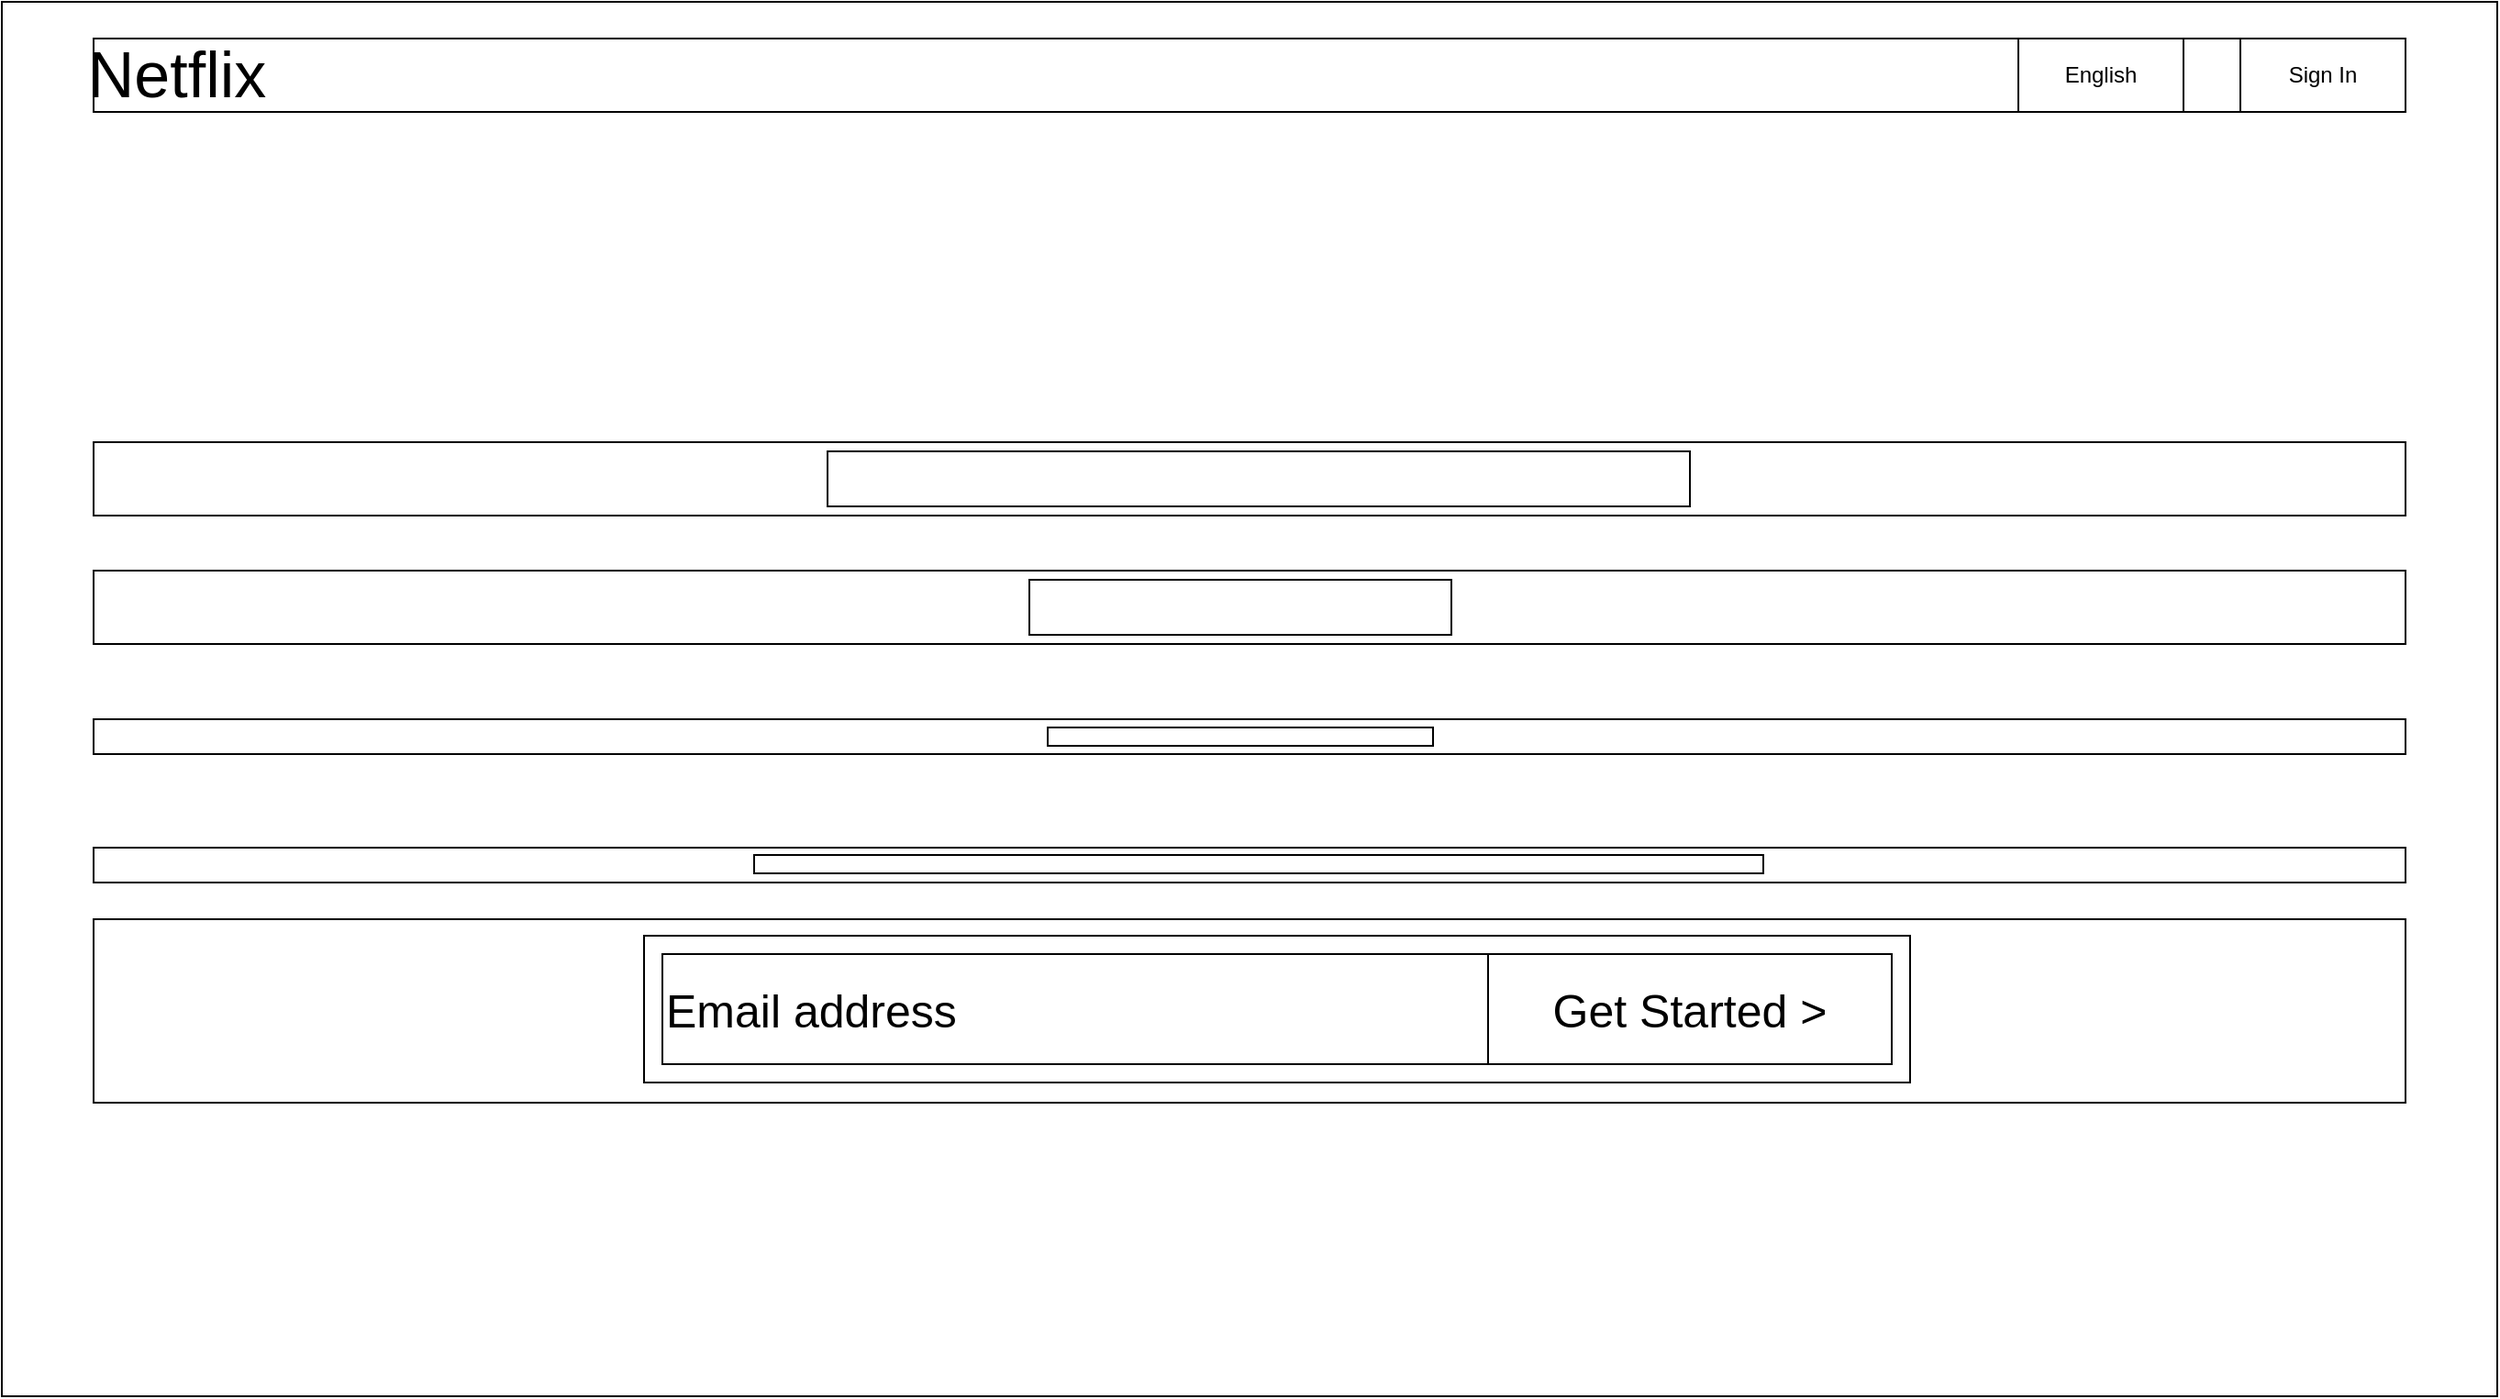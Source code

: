 <mxfile version="14.9.6" type="device"><diagram id="bWfFiop5ZeTvrd5QMMbH" name="Page-1"><mxGraphModel dx="700" dy="419" grid="1" gridSize="10" guides="1" tooltips="1" connect="1" arrows="1" fold="1" page="1" pageScale="1" pageWidth="850" pageHeight="1100" math="0" shadow="0"><root><mxCell id="0"/><mxCell id="1" parent="0"/><mxCell id="OrHpdMEdn7HPf3o1Jbuk-1" value="" style="rounded=0;whiteSpace=wrap;html=1;" parent="1" vertex="1"><mxGeometry x="80" y="40" width="1360" height="760" as="geometry"/></mxCell><mxCell id="OrHpdMEdn7HPf3o1Jbuk-5" value="" style="rounded=0;whiteSpace=wrap;html=1;" parent="1" vertex="1"><mxGeometry x="130" y="60" width="1260" height="40" as="geometry"/></mxCell><mxCell id="OrHpdMEdn7HPf3o1Jbuk-10" value="&lt;font style=&quot;font-size: 35px&quot;&gt;Netflix&lt;/font&gt;" style="text;html=1;align=center;verticalAlign=middle;resizable=0;points=[];autosize=1;strokeColor=none;" parent="1" vertex="1"><mxGeometry x="120" y="64" width="110" height="30" as="geometry"/></mxCell><mxCell id="OrHpdMEdn7HPf3o1Jbuk-11" value="Sign In" style="rounded=0;whiteSpace=wrap;html=1;" parent="1" vertex="1"><mxGeometry x="1300" y="60" width="90" height="40" as="geometry"/></mxCell><mxCell id="OrHpdMEdn7HPf3o1Jbuk-12" value="English" style="rounded=0;whiteSpace=wrap;html=1;" parent="1" vertex="1"><mxGeometry x="1179" y="60" width="90" height="40" as="geometry"/></mxCell><mxCell id="OrHpdMEdn7HPf3o1Jbuk-15" value="" style="rounded=0;whiteSpace=wrap;html=1;" parent="1" vertex="1"><mxGeometry x="130" y="280" width="1260" height="40" as="geometry"/></mxCell><mxCell id="OrHpdMEdn7HPf3o1Jbuk-17" value="" style="rounded=0;whiteSpace=wrap;html=1;" parent="1" vertex="1"><mxGeometry x="130" y="350" width="1260" height="40" as="geometry"/></mxCell><mxCell id="OrHpdMEdn7HPf3o1Jbuk-19" value="" style="rounded=0;whiteSpace=wrap;html=1;" parent="1" vertex="1"><mxGeometry x="130" y="431" width="1260" height="19" as="geometry"/></mxCell><mxCell id="OrHpdMEdn7HPf3o1Jbuk-21" value="" style="rounded=0;whiteSpace=wrap;html=1;" parent="1" vertex="1"><mxGeometry x="130" y="501" width="1260" height="19" as="geometry"/></mxCell><mxCell id="OrHpdMEdn7HPf3o1Jbuk-24" value="" style="rounded=0;whiteSpace=wrap;html=1;" parent="1" vertex="1"><mxGeometry x="130" y="540" width="1260" height="100" as="geometry"/></mxCell><mxCell id="OrHpdMEdn7HPf3o1Jbuk-27" value="" style="rounded=0;whiteSpace=wrap;html=1;" parent="1" vertex="1"><mxGeometry x="430" y="549" width="690" height="80" as="geometry"/></mxCell><mxCell id="OrHpdMEdn7HPf3o1Jbuk-26" value="&lt;div style=&quot;text-align: left&quot;&gt;&lt;span style=&quot;font-size: 25px&quot;&gt;Get Started &amp;gt;&lt;/span&gt;&lt;/div&gt;" style="rounded=0;whiteSpace=wrap;html=1;" parent="1" vertex="1"><mxGeometry x="890" y="559" width="220" height="60" as="geometry"/></mxCell><mxCell id="OrHpdMEdn7HPf3o1Jbuk-28" value="&lt;font style=&quot;font-size: 25px&quot;&gt;Email address&lt;/font&gt;" style="rounded=0;whiteSpace=wrap;html=1;align=left;" parent="1" vertex="1"><mxGeometry x="440" y="559" width="450" height="60" as="geometry"/></mxCell><mxCell id="OrHpdMEdn7HPf3o1Jbuk-32" value="" style="rounded=0;whiteSpace=wrap;html=1;" parent="1" vertex="1"><mxGeometry x="530" y="285" width="470" height="30" as="geometry"/></mxCell><mxCell id="OrHpdMEdn7HPf3o1Jbuk-33" value="" style="rounded=0;whiteSpace=wrap;html=1;" parent="1" vertex="1"><mxGeometry x="640" y="355" width="230" height="30" as="geometry"/></mxCell><mxCell id="OrHpdMEdn7HPf3o1Jbuk-35" value="" style="rounded=0;whiteSpace=wrap;html=1;" parent="1" vertex="1"><mxGeometry x="650" y="435.5" width="210" height="10" as="geometry"/></mxCell><mxCell id="OrHpdMEdn7HPf3o1Jbuk-36" value="" style="rounded=0;whiteSpace=wrap;html=1;" parent="1" vertex="1"><mxGeometry x="490" y="505" width="550" height="10" as="geometry"/></mxCell></root></mxGraphModel></diagram></mxfile>